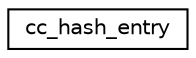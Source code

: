 digraph "Graphical Class Hierarchy"
{
 // LATEX_PDF_SIZE
  edge [fontname="Helvetica",fontsize="10",labelfontname="Helvetica",labelfontsize="10"];
  node [fontname="Helvetica",fontsize="10",shape=record];
  rankdir="LR";
  Node0 [label="cc_hash_entry",height=0.2,width=0.4,color="black", fillcolor="white", style="filled",URL="$structcc__hash__entry.html",tooltip=" "];
}
